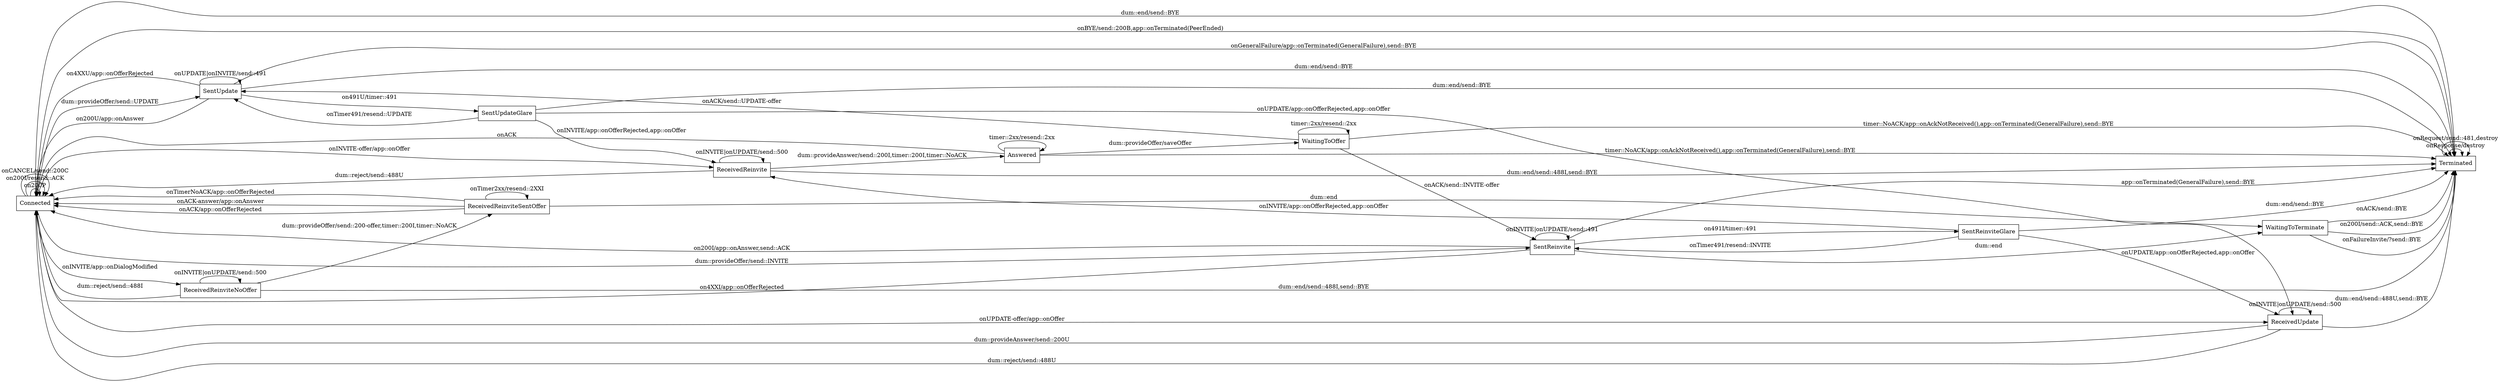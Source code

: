 //  names start with cap are states
//  names start with app:: are appliction handlers
//  names start with dum:: are dum interface to application
//  names start with lower case are actions
//  names start with on are events

digraph UAC {
  rankdir=LR;
  node [shape = box];

  // Should we use UPDATE to send offer or reINVITE? How does the app know which to use? UPDATE needs to get a response right away
  Connected -> SentUpdate                 [ label = "dum::provideOffer/send::UPDATE" ];
  Connected -> SentReinvite               [ label = "dum::provideOffer/send::INVITE" ]; // UPDATE not supported
  Connected -> ReceivedUpdate             [ label = "onUPDATE-offer/app::onOffer" ];
  Connected -> ReceivedReinvite           [ label = "onINVITE-offer/app::onOffer" ];
  Connected -> ReceivedReinviteNoOffer    [ label = "onINVITE/app::onDialogModified" ];
  Connected -> Connected                  [ label = "on200P" ]; 
  Connected -> Connected                  [ label = "on200I/resend::ACK" ]; 
  Connected -> Connected                  [ label = "onCANCEL/send::200C" ]; // is this right?
  Connected -> Terminated                 [ label = "dum::end/send::BYE" ];
  Connected -> Terminated                 [ label = "onBYE/send::200B,app::onTerminated(PeerEnded)" ];

  SentUpdate -> Connected                 [ label = "on200U/app::onAnswer" ];
  SentUpdate -> Connected                 [ label = "on4XXU/app::onOfferRejected" ];
  SentUpdate -> SentUpdate                [ label = "onUPDATE|onINVITE/send::491" ];
  SentUpdate -> SentUpdateGlare           [ label = "on491U/timer::491" ];  
  SentUpdate -> Terminated                [ label = "onGeneralFailure/app::onTerminated(GeneralFailure),send::BYE" ];
  SentUpdate -> Terminated                [ label = "dum::end/send::BYE" ];

  SentUpdateGlare -> SentUpdate           [ label = "onTimer491/resend::UPDATE" ]; 
  SentUpdateGlare -> ReceivedUpdate       [ label = "onUPDATE/app::onOfferRejected,app::onOffer" ];
  SentUpdateGlare -> ReceivedReinvite     [ label = "onINVITE/app::onOfferRejected,app::onOffer" ];
  SentUpdateGlare -> Terminated           [ label = "dum::end/send::BYE" ];

  SentReinvite -> Connected               [ label = "on200I/app::onAnswer,send::ACK" ];// need to store the ACK
  SentReinvite -> Connected               [ label = "on4XXI/app::onOfferRejected" ];
  SentReinvite -> SentReinvite            [ label = "onINVITE|onUPDATE/send::491" ];
  SentReinvite -> SentReinviteGlare       [ label = "on491I/timer::491" ]; 
  SentReinvite -> WaitingToTerminate      [ label = "dum::end" ];
  SentReinvite -> Terminated              [ label = "app::onTerminated(GeneralFailure),send::BYE" ];

  SentReinviteGlare -> SentReinvite       [ label = "onTimer491/resend::INVITE" ]; 
  SentReinviteGlare -> ReceivedUpdate     [ label = "onUPDATE/app::onOfferRejected,app::onOffer" ];
  SentReinviteGlare -> ReceivedReinvite   [ label = "onINVITE/app::onOfferRejected,app::onOffer" ];
  SentReinviteGlare -> Terminated         [ label = "dum::end/send::BYE" ];


  // If we require the app to synchronously provide an answer to an UPDATE then the 
  // ReceivedUpdate state is not necessary. If we want the app to be able to respond 
  // async then this state is necessary and the app must respond in a timely manner
  ReceivedUpdate -> Connected             [ label = "dum::provideAnswer/send::200U" ];
  ReceivedUpdate -> Connected             [ label = "dum::reject/send::488U" ];
  ReceivedUpdate -> Terminated            [ label = "dum::end/send::488U,send::BYE" ];
  ReceivedUpdate -> ReceivedUpdate        [ label = "onINVITE|onUPDATE/send::500" ]; 

  ReceivedReinvite -> Answered            [ label = "dum::provideAnswer/send::200I,timer::200I,timer::NoACK" ];
  ReceivedReinvite -> Connected           [ label = "dum::reject/send::488U" ];
  ReceivedReinvite -> Terminated          [ label = "dum::end/send::488I,send::BYE" ];
  ReceivedReinvite -> ReceivedReinvite    [ label = "onINVITE|onUPDATE/send::500" ]; 

  Answered -> Answered                    [ label = "timer::2xx/resend::2xx" ];
  Answered -> WaitingToOffer              [ label = "dum::provideOffer/saveOffer" ];
  Answered -> Connected                   [ label = "onACK" ];
  Answered -> Terminated                  [ label = "timer::NoACK/app::onAckNotReceived(),app::onTerminated(GeneralFailure),send::BYE" ];

  WaitingToOffer -> WaitingToOffer        [ label = "timer::2xx/resend::2xx" ];
  WaitingToOffer -> SentUpdate            [ label = "onACK/send::UPDATE-offer" ]; 
  WaitingToOffer -> SentReinvite          [ label = "onACK/send::INVITE-offer" ]; 
  WaitingToOffer -> Terminated            [ label = "timer::NoACK/app::onAckNotReceived(),app::onTerminated(GeneralFailure),send::BYE" ];

  ReceivedReinviteNoOffer -> ReceivedReinviteSentOffer    [ label = "dum::provideOffer/send::200-offer,timer::200I,timer::NoACK" ];
  ReceivedReinviteNoOffer -> Connected    [ label = "dum::reject/send::488I" ];
  ReceivedReinviteNoOffer -> Terminated   [ label = "dum::end/send::488I,send::BYE" ];
  ReceivedReinviteNoOffer -> ReceivedReinviteNoOffer  [ label = "onINVITE|onUPDATE/send::500" ]; 

  ReceivedReinviteSentOffer -> Connected                     [ label = "onACK-answer/app::onAnswer" ];
  ReceivedReinviteSentOffer -> Connected                     [ label = "onACK/app::onOfferRejected" ];
  ReceivedReinviteSentOffer -> ReceivedReinviteSentOffer     [ label = "onTimer2xx/resend::2XXI" ]; 
  ReceivedReinviteSentOffer -> Connected                     [ label = "onTimerNoACK/app::onOfferRejected" ];
  ReceivedReinviteSentOffer -> WaitingToTerminate            [ label = "dum::end" ];

  WaitingToTerminate -> Terminated        [ label = "on200I/send::ACK,send::BYE" ];
  WaitingToTerminate -> Terminated        [ label = "onFailureInvite/?send::BYE" ];
  WaitingToTerminate -> Terminated        [ label = "onACK/send::BYE" ];

  Terminated -> Terminated                [ label = "onResponse/destroy" ];
  Terminated -> Terminated                [ label = "onRequest/send::481,destroy" ];
}
